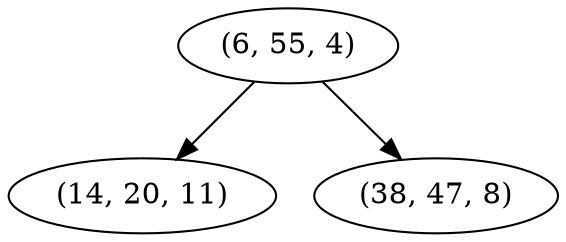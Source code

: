 digraph tree {
    "(6, 55, 4)";
    "(14, 20, 11)";
    "(38, 47, 8)";
    "(6, 55, 4)" -> "(14, 20, 11)";
    "(6, 55, 4)" -> "(38, 47, 8)";
}
